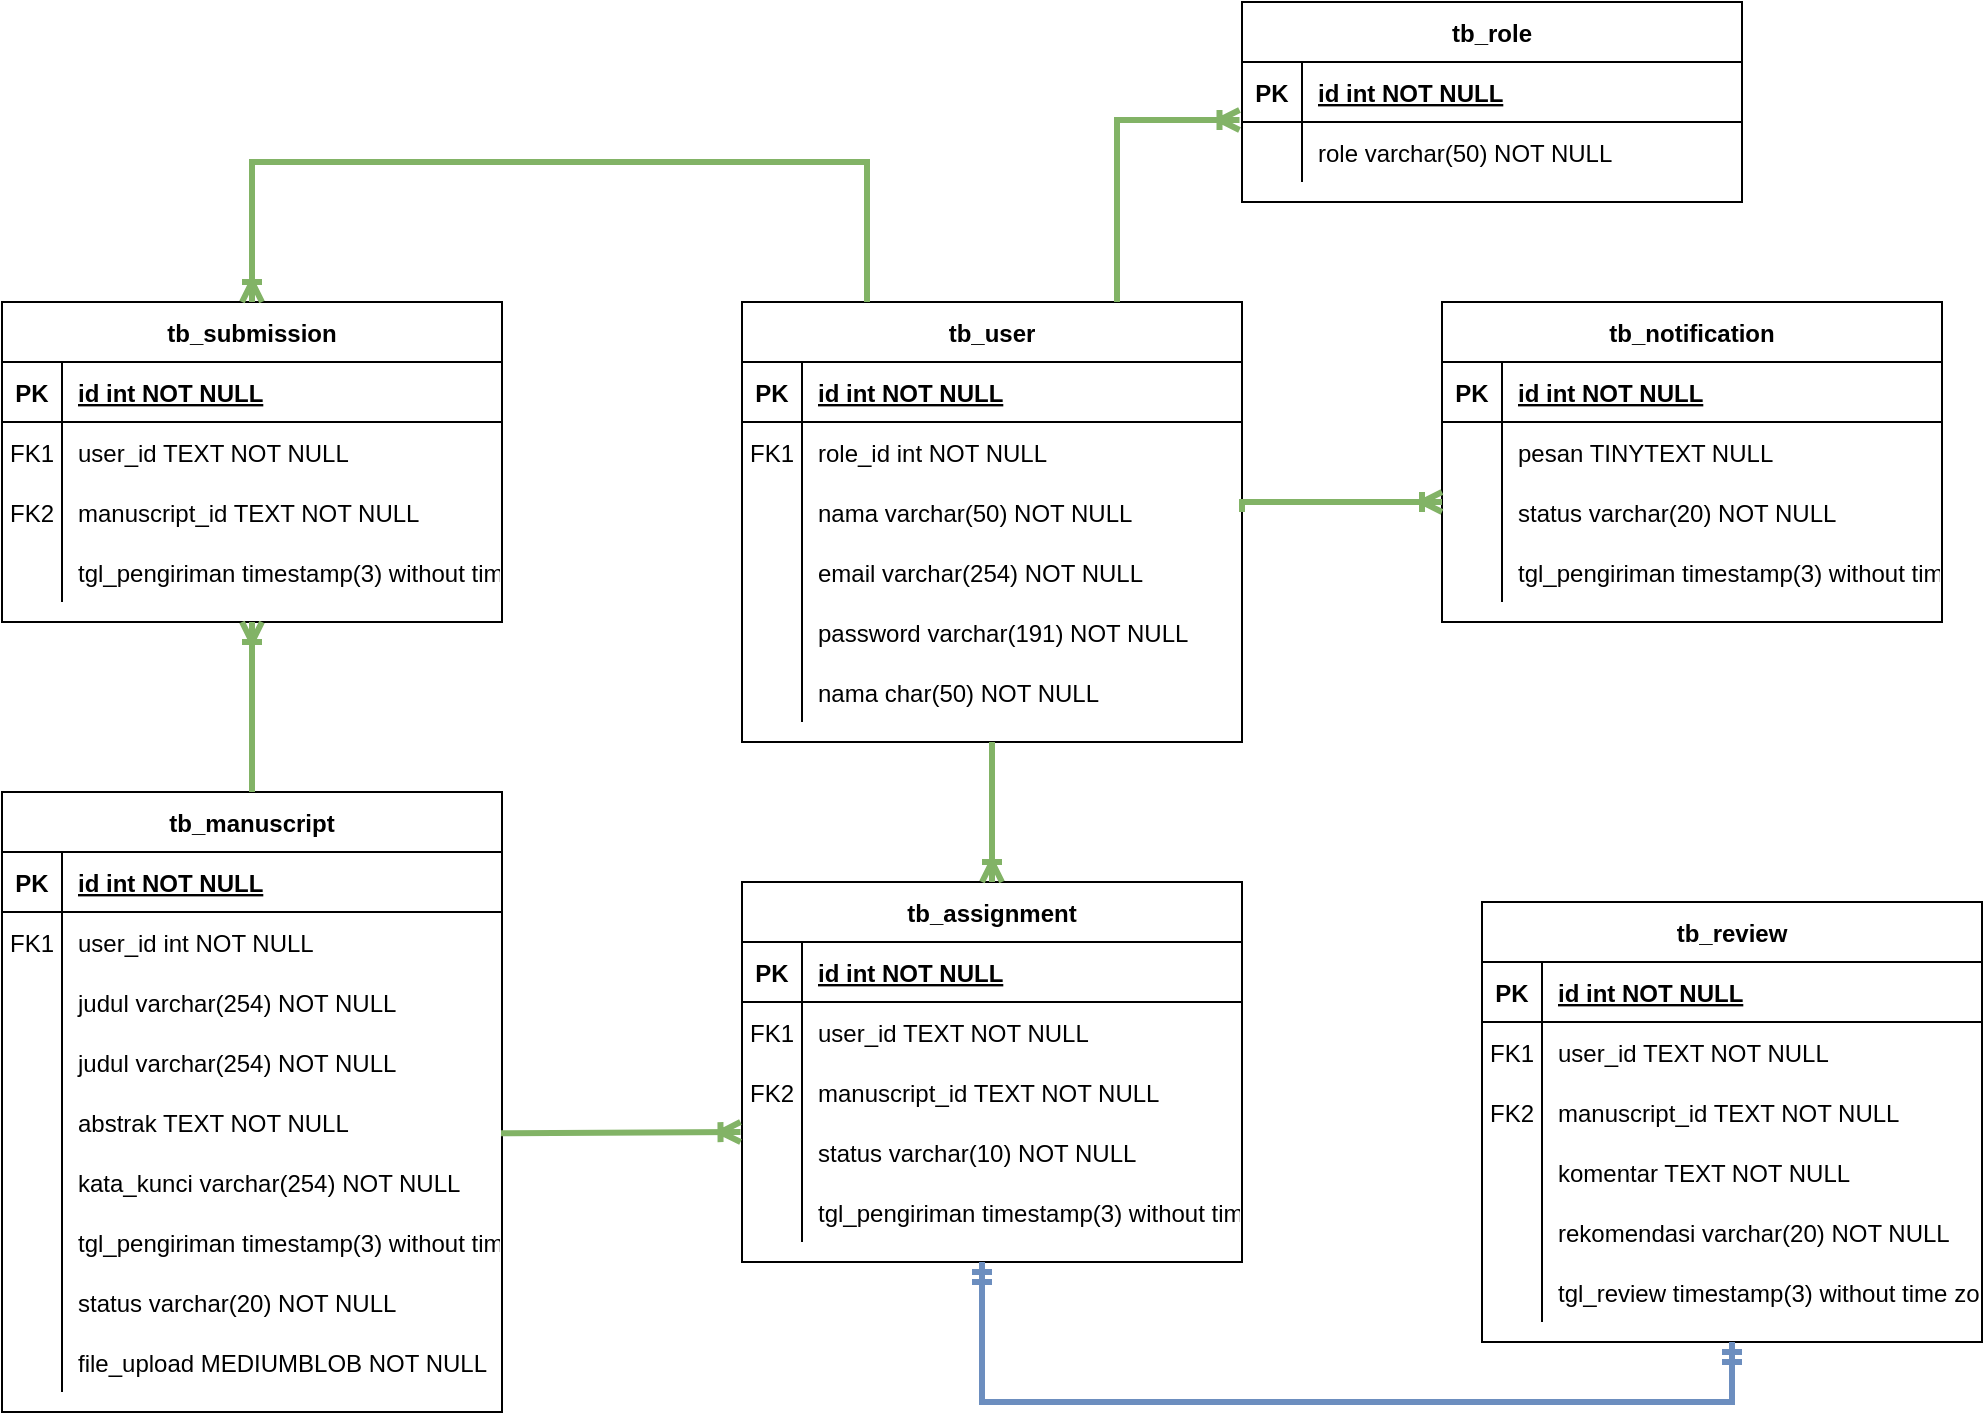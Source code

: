 <mxfile version="24.7.17">
  <diagram id="R2lEEEUBdFMjLlhIrx00" name="Page-1">
    <mxGraphModel dx="3054" dy="1826" grid="1" gridSize="10" guides="1" tooltips="1" connect="1" arrows="1" fold="1" page="1" pageScale="1" pageWidth="850" pageHeight="1100" math="0" shadow="0" extFonts="Permanent Marker^https://fonts.googleapis.com/css?family=Permanent+Marker">
      <root>
        <mxCell id="0" />
        <mxCell id="1" parent="0" />
        <mxCell id="C-vyLk0tnHw3VtMMgP7b-23" value="tb_user" style="shape=table;startSize=30;container=1;collapsible=1;childLayout=tableLayout;fixedRows=1;rowLines=0;fontStyle=1;align=center;resizeLast=1;" parent="1" vertex="1">
          <mxGeometry x="-820" y="70" width="250" height="220" as="geometry" />
        </mxCell>
        <mxCell id="C-vyLk0tnHw3VtMMgP7b-24" value="" style="shape=partialRectangle;collapsible=0;dropTarget=0;pointerEvents=0;fillColor=none;points=[[0,0.5],[1,0.5]];portConstraint=eastwest;top=0;left=0;right=0;bottom=1;" parent="C-vyLk0tnHw3VtMMgP7b-23" vertex="1">
          <mxGeometry y="30" width="250" height="30" as="geometry" />
        </mxCell>
        <mxCell id="C-vyLk0tnHw3VtMMgP7b-25" value="PK" style="shape=partialRectangle;overflow=hidden;connectable=0;fillColor=none;top=0;left=0;bottom=0;right=0;fontStyle=1;" parent="C-vyLk0tnHw3VtMMgP7b-24" vertex="1">
          <mxGeometry width="30" height="30" as="geometry">
            <mxRectangle width="30" height="30" as="alternateBounds" />
          </mxGeometry>
        </mxCell>
        <mxCell id="C-vyLk0tnHw3VtMMgP7b-26" value="id int NOT NULL " style="shape=partialRectangle;overflow=hidden;connectable=0;fillColor=none;top=0;left=0;bottom=0;right=0;align=left;spacingLeft=6;fontStyle=5;" parent="C-vyLk0tnHw3VtMMgP7b-24" vertex="1">
          <mxGeometry x="30" width="220" height="30" as="geometry">
            <mxRectangle width="220" height="30" as="alternateBounds" />
          </mxGeometry>
        </mxCell>
        <mxCell id="C-vyLk0tnHw3VtMMgP7b-27" value="" style="shape=partialRectangle;collapsible=0;dropTarget=0;pointerEvents=0;fillColor=none;points=[[0,0.5],[1,0.5]];portConstraint=eastwest;top=0;left=0;right=0;bottom=0;" parent="C-vyLk0tnHw3VtMMgP7b-23" vertex="1">
          <mxGeometry y="60" width="250" height="30" as="geometry" />
        </mxCell>
        <mxCell id="C-vyLk0tnHw3VtMMgP7b-28" value="FK1" style="shape=partialRectangle;overflow=hidden;connectable=0;fillColor=none;top=0;left=0;bottom=0;right=0;" parent="C-vyLk0tnHw3VtMMgP7b-27" vertex="1">
          <mxGeometry width="30" height="30" as="geometry">
            <mxRectangle width="30" height="30" as="alternateBounds" />
          </mxGeometry>
        </mxCell>
        <mxCell id="C-vyLk0tnHw3VtMMgP7b-29" value="role_id int NOT NULL" style="shape=partialRectangle;overflow=hidden;connectable=0;fillColor=none;top=0;left=0;bottom=0;right=0;align=left;spacingLeft=6;" parent="C-vyLk0tnHw3VtMMgP7b-27" vertex="1">
          <mxGeometry x="30" width="220" height="30" as="geometry">
            <mxRectangle width="220" height="30" as="alternateBounds" />
          </mxGeometry>
        </mxCell>
        <mxCell id="4f11GY_G_bnIZeJSzCZG-140" value="" style="shape=partialRectangle;collapsible=0;dropTarget=0;pointerEvents=0;fillColor=none;points=[[0,0.5],[1,0.5]];portConstraint=eastwest;top=0;left=0;right=0;bottom=0;" vertex="1" parent="C-vyLk0tnHw3VtMMgP7b-23">
          <mxGeometry y="90" width="250" height="30" as="geometry" />
        </mxCell>
        <mxCell id="4f11GY_G_bnIZeJSzCZG-141" value="" style="shape=partialRectangle;overflow=hidden;connectable=0;fillColor=none;top=0;left=0;bottom=0;right=0;" vertex="1" parent="4f11GY_G_bnIZeJSzCZG-140">
          <mxGeometry width="30" height="30" as="geometry">
            <mxRectangle width="30" height="30" as="alternateBounds" />
          </mxGeometry>
        </mxCell>
        <mxCell id="4f11GY_G_bnIZeJSzCZG-142" value="nama varchar(50) NOT NULL" style="shape=partialRectangle;overflow=hidden;connectable=0;fillColor=none;top=0;left=0;bottom=0;right=0;align=left;spacingLeft=6;" vertex="1" parent="4f11GY_G_bnIZeJSzCZG-140">
          <mxGeometry x="30" width="220" height="30" as="geometry">
            <mxRectangle width="220" height="30" as="alternateBounds" />
          </mxGeometry>
        </mxCell>
        <mxCell id="4f11GY_G_bnIZeJSzCZG-1" value="" style="shape=partialRectangle;collapsible=0;dropTarget=0;pointerEvents=0;fillColor=none;points=[[0,0.5],[1,0.5]];portConstraint=eastwest;top=0;left=0;right=0;bottom=0;" vertex="1" parent="C-vyLk0tnHw3VtMMgP7b-23">
          <mxGeometry y="120" width="250" height="30" as="geometry" />
        </mxCell>
        <mxCell id="4f11GY_G_bnIZeJSzCZG-2" value="" style="shape=partialRectangle;overflow=hidden;connectable=0;fillColor=none;top=0;left=0;bottom=0;right=0;" vertex="1" parent="4f11GY_G_bnIZeJSzCZG-1">
          <mxGeometry width="30" height="30" as="geometry">
            <mxRectangle width="30" height="30" as="alternateBounds" />
          </mxGeometry>
        </mxCell>
        <mxCell id="4f11GY_G_bnIZeJSzCZG-3" value="email varchar(254) NOT NULL" style="shape=partialRectangle;overflow=hidden;connectable=0;fillColor=none;top=0;left=0;bottom=0;right=0;align=left;spacingLeft=6;" vertex="1" parent="4f11GY_G_bnIZeJSzCZG-1">
          <mxGeometry x="30" width="220" height="30" as="geometry">
            <mxRectangle width="220" height="30" as="alternateBounds" />
          </mxGeometry>
        </mxCell>
        <mxCell id="4f11GY_G_bnIZeJSzCZG-4" value="" style="shape=partialRectangle;collapsible=0;dropTarget=0;pointerEvents=0;fillColor=none;points=[[0,0.5],[1,0.5]];portConstraint=eastwest;top=0;left=0;right=0;bottom=0;" vertex="1" parent="C-vyLk0tnHw3VtMMgP7b-23">
          <mxGeometry y="150" width="250" height="30" as="geometry" />
        </mxCell>
        <mxCell id="4f11GY_G_bnIZeJSzCZG-5" value="" style="shape=partialRectangle;overflow=hidden;connectable=0;fillColor=none;top=0;left=0;bottom=0;right=0;" vertex="1" parent="4f11GY_G_bnIZeJSzCZG-4">
          <mxGeometry width="30" height="30" as="geometry">
            <mxRectangle width="30" height="30" as="alternateBounds" />
          </mxGeometry>
        </mxCell>
        <mxCell id="4f11GY_G_bnIZeJSzCZG-6" value="password varchar(191) NOT NULL" style="shape=partialRectangle;overflow=hidden;connectable=0;fillColor=none;top=0;left=0;bottom=0;right=0;align=left;spacingLeft=6;" vertex="1" parent="4f11GY_G_bnIZeJSzCZG-4">
          <mxGeometry x="30" width="220" height="30" as="geometry">
            <mxRectangle width="220" height="30" as="alternateBounds" />
          </mxGeometry>
        </mxCell>
        <mxCell id="4f11GY_G_bnIZeJSzCZG-7" value="" style="shape=partialRectangle;collapsible=0;dropTarget=0;pointerEvents=0;fillColor=none;points=[[0,0.5],[1,0.5]];portConstraint=eastwest;top=0;left=0;right=0;bottom=0;" vertex="1" parent="C-vyLk0tnHw3VtMMgP7b-23">
          <mxGeometry y="180" width="250" height="30" as="geometry" />
        </mxCell>
        <mxCell id="4f11GY_G_bnIZeJSzCZG-8" value="" style="shape=partialRectangle;overflow=hidden;connectable=0;fillColor=none;top=0;left=0;bottom=0;right=0;" vertex="1" parent="4f11GY_G_bnIZeJSzCZG-7">
          <mxGeometry width="30" height="30" as="geometry">
            <mxRectangle width="30" height="30" as="alternateBounds" />
          </mxGeometry>
        </mxCell>
        <mxCell id="4f11GY_G_bnIZeJSzCZG-9" value="nama char(50) NOT NULL" style="shape=partialRectangle;overflow=hidden;connectable=0;fillColor=none;top=0;left=0;bottom=0;right=0;align=left;spacingLeft=6;" vertex="1" parent="4f11GY_G_bnIZeJSzCZG-7">
          <mxGeometry x="30" width="220" height="30" as="geometry">
            <mxRectangle width="220" height="30" as="alternateBounds" />
          </mxGeometry>
        </mxCell>
        <mxCell id="4f11GY_G_bnIZeJSzCZG-10" value="tb_manuscript" style="shape=table;startSize=30;container=1;collapsible=1;childLayout=tableLayout;fixedRows=1;rowLines=0;fontStyle=1;align=center;resizeLast=1;" vertex="1" parent="1">
          <mxGeometry x="-1190" y="315" width="250" height="310" as="geometry" />
        </mxCell>
        <mxCell id="4f11GY_G_bnIZeJSzCZG-11" value="" style="shape=partialRectangle;collapsible=0;dropTarget=0;pointerEvents=0;fillColor=none;points=[[0,0.5],[1,0.5]];portConstraint=eastwest;top=0;left=0;right=0;bottom=1;" vertex="1" parent="4f11GY_G_bnIZeJSzCZG-10">
          <mxGeometry y="30" width="250" height="30" as="geometry" />
        </mxCell>
        <mxCell id="4f11GY_G_bnIZeJSzCZG-12" value="PK" style="shape=partialRectangle;overflow=hidden;connectable=0;fillColor=none;top=0;left=0;bottom=0;right=0;fontStyle=1;" vertex="1" parent="4f11GY_G_bnIZeJSzCZG-11">
          <mxGeometry width="30" height="30" as="geometry">
            <mxRectangle width="30" height="30" as="alternateBounds" />
          </mxGeometry>
        </mxCell>
        <mxCell id="4f11GY_G_bnIZeJSzCZG-13" value="id int NOT NULL " style="shape=partialRectangle;overflow=hidden;connectable=0;fillColor=none;top=0;left=0;bottom=0;right=0;align=left;spacingLeft=6;fontStyle=5;" vertex="1" parent="4f11GY_G_bnIZeJSzCZG-11">
          <mxGeometry x="30" width="220" height="30" as="geometry">
            <mxRectangle width="220" height="30" as="alternateBounds" />
          </mxGeometry>
        </mxCell>
        <mxCell id="4f11GY_G_bnIZeJSzCZG-14" value="" style="shape=partialRectangle;collapsible=0;dropTarget=0;pointerEvents=0;fillColor=none;points=[[0,0.5],[1,0.5]];portConstraint=eastwest;top=0;left=0;right=0;bottom=0;" vertex="1" parent="4f11GY_G_bnIZeJSzCZG-10">
          <mxGeometry y="60" width="250" height="30" as="geometry" />
        </mxCell>
        <mxCell id="4f11GY_G_bnIZeJSzCZG-15" value="FK1" style="shape=partialRectangle;overflow=hidden;connectable=0;fillColor=none;top=0;left=0;bottom=0;right=0;" vertex="1" parent="4f11GY_G_bnIZeJSzCZG-14">
          <mxGeometry width="30" height="30" as="geometry">
            <mxRectangle width="30" height="30" as="alternateBounds" />
          </mxGeometry>
        </mxCell>
        <mxCell id="4f11GY_G_bnIZeJSzCZG-16" value="user_id int NOT NULL" style="shape=partialRectangle;overflow=hidden;connectable=0;fillColor=none;top=0;left=0;bottom=0;right=0;align=left;spacingLeft=6;" vertex="1" parent="4f11GY_G_bnIZeJSzCZG-14">
          <mxGeometry x="30" width="220" height="30" as="geometry">
            <mxRectangle width="220" height="30" as="alternateBounds" />
          </mxGeometry>
        </mxCell>
        <mxCell id="4f11GY_G_bnIZeJSzCZG-137" value="" style="shape=partialRectangle;collapsible=0;dropTarget=0;pointerEvents=0;fillColor=none;points=[[0,0.5],[1,0.5]];portConstraint=eastwest;top=0;left=0;right=0;bottom=0;" vertex="1" parent="4f11GY_G_bnIZeJSzCZG-10">
          <mxGeometry y="90" width="250" height="30" as="geometry" />
        </mxCell>
        <mxCell id="4f11GY_G_bnIZeJSzCZG-138" value="" style="shape=partialRectangle;overflow=hidden;connectable=0;fillColor=none;top=0;left=0;bottom=0;right=0;" vertex="1" parent="4f11GY_G_bnIZeJSzCZG-137">
          <mxGeometry width="30" height="30" as="geometry">
            <mxRectangle width="30" height="30" as="alternateBounds" />
          </mxGeometry>
        </mxCell>
        <mxCell id="4f11GY_G_bnIZeJSzCZG-139" value="judul varchar(254) NOT NULL" style="shape=partialRectangle;overflow=hidden;connectable=0;fillColor=none;top=0;left=0;bottom=0;right=0;align=left;spacingLeft=6;" vertex="1" parent="4f11GY_G_bnIZeJSzCZG-137">
          <mxGeometry x="30" width="220" height="30" as="geometry">
            <mxRectangle width="220" height="30" as="alternateBounds" />
          </mxGeometry>
        </mxCell>
        <mxCell id="4f11GY_G_bnIZeJSzCZG-134" value="" style="shape=partialRectangle;collapsible=0;dropTarget=0;pointerEvents=0;fillColor=none;points=[[0,0.5],[1,0.5]];portConstraint=eastwest;top=0;left=0;right=0;bottom=0;" vertex="1" parent="4f11GY_G_bnIZeJSzCZG-10">
          <mxGeometry y="120" width="250" height="30" as="geometry" />
        </mxCell>
        <mxCell id="4f11GY_G_bnIZeJSzCZG-135" value="" style="shape=partialRectangle;overflow=hidden;connectable=0;fillColor=none;top=0;left=0;bottom=0;right=0;" vertex="1" parent="4f11GY_G_bnIZeJSzCZG-134">
          <mxGeometry width="30" height="30" as="geometry">
            <mxRectangle width="30" height="30" as="alternateBounds" />
          </mxGeometry>
        </mxCell>
        <mxCell id="4f11GY_G_bnIZeJSzCZG-136" value="judul varchar(254) NOT NULL" style="shape=partialRectangle;overflow=hidden;connectable=0;fillColor=none;top=0;left=0;bottom=0;right=0;align=left;spacingLeft=6;" vertex="1" parent="4f11GY_G_bnIZeJSzCZG-134">
          <mxGeometry x="30" width="220" height="30" as="geometry">
            <mxRectangle width="220" height="30" as="alternateBounds" />
          </mxGeometry>
        </mxCell>
        <mxCell id="4f11GY_G_bnIZeJSzCZG-17" value="" style="shape=partialRectangle;collapsible=0;dropTarget=0;pointerEvents=0;fillColor=none;points=[[0,0.5],[1,0.5]];portConstraint=eastwest;top=0;left=0;right=0;bottom=0;" vertex="1" parent="4f11GY_G_bnIZeJSzCZG-10">
          <mxGeometry y="150" width="250" height="30" as="geometry" />
        </mxCell>
        <mxCell id="4f11GY_G_bnIZeJSzCZG-18" value="" style="shape=partialRectangle;overflow=hidden;connectable=0;fillColor=none;top=0;left=0;bottom=0;right=0;" vertex="1" parent="4f11GY_G_bnIZeJSzCZG-17">
          <mxGeometry width="30" height="30" as="geometry">
            <mxRectangle width="30" height="30" as="alternateBounds" />
          </mxGeometry>
        </mxCell>
        <mxCell id="4f11GY_G_bnIZeJSzCZG-19" value="abstrak TEXT NOT NULL" style="shape=partialRectangle;overflow=hidden;connectable=0;fillColor=none;top=0;left=0;bottom=0;right=0;align=left;spacingLeft=6;" vertex="1" parent="4f11GY_G_bnIZeJSzCZG-17">
          <mxGeometry x="30" width="220" height="30" as="geometry">
            <mxRectangle width="220" height="30" as="alternateBounds" />
          </mxGeometry>
        </mxCell>
        <mxCell id="4f11GY_G_bnIZeJSzCZG-20" value="" style="shape=partialRectangle;collapsible=0;dropTarget=0;pointerEvents=0;fillColor=none;points=[[0,0.5],[1,0.5]];portConstraint=eastwest;top=0;left=0;right=0;bottom=0;" vertex="1" parent="4f11GY_G_bnIZeJSzCZG-10">
          <mxGeometry y="180" width="250" height="30" as="geometry" />
        </mxCell>
        <mxCell id="4f11GY_G_bnIZeJSzCZG-21" value="" style="shape=partialRectangle;overflow=hidden;connectable=0;fillColor=none;top=0;left=0;bottom=0;right=0;" vertex="1" parent="4f11GY_G_bnIZeJSzCZG-20">
          <mxGeometry width="30" height="30" as="geometry">
            <mxRectangle width="30" height="30" as="alternateBounds" />
          </mxGeometry>
        </mxCell>
        <mxCell id="4f11GY_G_bnIZeJSzCZG-22" value="kata_kunci varchar(254) NOT NULL" style="shape=partialRectangle;overflow=hidden;connectable=0;fillColor=none;top=0;left=0;bottom=0;right=0;align=left;spacingLeft=6;" vertex="1" parent="4f11GY_G_bnIZeJSzCZG-20">
          <mxGeometry x="30" width="220" height="30" as="geometry">
            <mxRectangle width="220" height="30" as="alternateBounds" />
          </mxGeometry>
        </mxCell>
        <mxCell id="4f11GY_G_bnIZeJSzCZG-23" value="" style="shape=partialRectangle;collapsible=0;dropTarget=0;pointerEvents=0;fillColor=none;points=[[0,0.5],[1,0.5]];portConstraint=eastwest;top=0;left=0;right=0;bottom=0;" vertex="1" parent="4f11GY_G_bnIZeJSzCZG-10">
          <mxGeometry y="210" width="250" height="30" as="geometry" />
        </mxCell>
        <mxCell id="4f11GY_G_bnIZeJSzCZG-24" value="" style="shape=partialRectangle;overflow=hidden;connectable=0;fillColor=none;top=0;left=0;bottom=0;right=0;" vertex="1" parent="4f11GY_G_bnIZeJSzCZG-23">
          <mxGeometry width="30" height="30" as="geometry">
            <mxRectangle width="30" height="30" as="alternateBounds" />
          </mxGeometry>
        </mxCell>
        <mxCell id="4f11GY_G_bnIZeJSzCZG-25" value="tgl_pengiriman timestamp(3) without time zone DEFAULT CURRENT_TIMESTAMP NOT NULL" style="shape=partialRectangle;overflow=hidden;connectable=0;fillColor=none;top=0;left=0;bottom=0;right=0;align=left;spacingLeft=6;" vertex="1" parent="4f11GY_G_bnIZeJSzCZG-23">
          <mxGeometry x="30" width="220" height="30" as="geometry">
            <mxRectangle width="220" height="30" as="alternateBounds" />
          </mxGeometry>
        </mxCell>
        <mxCell id="4f11GY_G_bnIZeJSzCZG-26" value="" style="shape=partialRectangle;collapsible=0;dropTarget=0;pointerEvents=0;fillColor=none;points=[[0,0.5],[1,0.5]];portConstraint=eastwest;top=0;left=0;right=0;bottom=0;" vertex="1" parent="4f11GY_G_bnIZeJSzCZG-10">
          <mxGeometry y="240" width="250" height="30" as="geometry" />
        </mxCell>
        <mxCell id="4f11GY_G_bnIZeJSzCZG-27" value="" style="shape=partialRectangle;overflow=hidden;connectable=0;fillColor=none;top=0;left=0;bottom=0;right=0;" vertex="1" parent="4f11GY_G_bnIZeJSzCZG-26">
          <mxGeometry width="30" height="30" as="geometry">
            <mxRectangle width="30" height="30" as="alternateBounds" />
          </mxGeometry>
        </mxCell>
        <mxCell id="4f11GY_G_bnIZeJSzCZG-28" value="status varchar(20) NOT NULL" style="shape=partialRectangle;overflow=hidden;connectable=0;fillColor=none;top=0;left=0;bottom=0;right=0;align=left;spacingLeft=6;" vertex="1" parent="4f11GY_G_bnIZeJSzCZG-26">
          <mxGeometry x="30" width="220" height="30" as="geometry">
            <mxRectangle width="220" height="30" as="alternateBounds" />
          </mxGeometry>
        </mxCell>
        <mxCell id="4f11GY_G_bnIZeJSzCZG-29" value="" style="shape=partialRectangle;collapsible=0;dropTarget=0;pointerEvents=0;fillColor=none;points=[[0,0.5],[1,0.5]];portConstraint=eastwest;top=0;left=0;right=0;bottom=0;" vertex="1" parent="4f11GY_G_bnIZeJSzCZG-10">
          <mxGeometry y="270" width="250" height="30" as="geometry" />
        </mxCell>
        <mxCell id="4f11GY_G_bnIZeJSzCZG-30" value="" style="shape=partialRectangle;overflow=hidden;connectable=0;fillColor=none;top=0;left=0;bottom=0;right=0;" vertex="1" parent="4f11GY_G_bnIZeJSzCZG-29">
          <mxGeometry width="30" height="30" as="geometry">
            <mxRectangle width="30" height="30" as="alternateBounds" />
          </mxGeometry>
        </mxCell>
        <mxCell id="4f11GY_G_bnIZeJSzCZG-31" value="file_upload MEDIUMBLOB NOT NULL" style="shape=partialRectangle;overflow=hidden;connectable=0;fillColor=none;top=0;left=0;bottom=0;right=0;align=left;spacingLeft=6;" vertex="1" parent="4f11GY_G_bnIZeJSzCZG-29">
          <mxGeometry x="30" width="220" height="30" as="geometry">
            <mxRectangle width="220" height="30" as="alternateBounds" />
          </mxGeometry>
        </mxCell>
        <mxCell id="4f11GY_G_bnIZeJSzCZG-32" value="tb_review" style="shape=table;startSize=30;container=1;collapsible=1;childLayout=tableLayout;fixedRows=1;rowLines=0;fontStyle=1;align=center;resizeLast=1;" vertex="1" parent="1">
          <mxGeometry x="-450" y="370" width="250" height="220" as="geometry" />
        </mxCell>
        <mxCell id="4f11GY_G_bnIZeJSzCZG-33" value="" style="shape=partialRectangle;collapsible=0;dropTarget=0;pointerEvents=0;fillColor=none;points=[[0,0.5],[1,0.5]];portConstraint=eastwest;top=0;left=0;right=0;bottom=1;" vertex="1" parent="4f11GY_G_bnIZeJSzCZG-32">
          <mxGeometry y="30" width="250" height="30" as="geometry" />
        </mxCell>
        <mxCell id="4f11GY_G_bnIZeJSzCZG-34" value="PK" style="shape=partialRectangle;overflow=hidden;connectable=0;fillColor=none;top=0;left=0;bottom=0;right=0;fontStyle=1;" vertex="1" parent="4f11GY_G_bnIZeJSzCZG-33">
          <mxGeometry width="30" height="30" as="geometry">
            <mxRectangle width="30" height="30" as="alternateBounds" />
          </mxGeometry>
        </mxCell>
        <mxCell id="4f11GY_G_bnIZeJSzCZG-35" value="id int NOT NULL " style="shape=partialRectangle;overflow=hidden;connectable=0;fillColor=none;top=0;left=0;bottom=0;right=0;align=left;spacingLeft=6;fontStyle=5;" vertex="1" parent="4f11GY_G_bnIZeJSzCZG-33">
          <mxGeometry x="30" width="220" height="30" as="geometry">
            <mxRectangle width="220" height="30" as="alternateBounds" />
          </mxGeometry>
        </mxCell>
        <mxCell id="4f11GY_G_bnIZeJSzCZG-36" value="" style="shape=partialRectangle;collapsible=0;dropTarget=0;pointerEvents=0;fillColor=none;points=[[0,0.5],[1,0.5]];portConstraint=eastwest;top=0;left=0;right=0;bottom=0;" vertex="1" parent="4f11GY_G_bnIZeJSzCZG-32">
          <mxGeometry y="60" width="250" height="30" as="geometry" />
        </mxCell>
        <mxCell id="4f11GY_G_bnIZeJSzCZG-37" value="FK1" style="shape=partialRectangle;overflow=hidden;connectable=0;fillColor=none;top=0;left=0;bottom=0;right=0;" vertex="1" parent="4f11GY_G_bnIZeJSzCZG-36">
          <mxGeometry width="30" height="30" as="geometry">
            <mxRectangle width="30" height="30" as="alternateBounds" />
          </mxGeometry>
        </mxCell>
        <mxCell id="4f11GY_G_bnIZeJSzCZG-38" value="user_id TEXT NOT NULL" style="shape=partialRectangle;overflow=hidden;connectable=0;fillColor=none;top=0;left=0;bottom=0;right=0;align=left;spacingLeft=6;" vertex="1" parent="4f11GY_G_bnIZeJSzCZG-36">
          <mxGeometry x="30" width="220" height="30" as="geometry">
            <mxRectangle width="220" height="30" as="alternateBounds" />
          </mxGeometry>
        </mxCell>
        <mxCell id="4f11GY_G_bnIZeJSzCZG-143" value="" style="shape=partialRectangle;collapsible=0;dropTarget=0;pointerEvents=0;fillColor=none;points=[[0,0.5],[1,0.5]];portConstraint=eastwest;top=0;left=0;right=0;bottom=0;" vertex="1" parent="4f11GY_G_bnIZeJSzCZG-32">
          <mxGeometry y="90" width="250" height="30" as="geometry" />
        </mxCell>
        <mxCell id="4f11GY_G_bnIZeJSzCZG-144" value="FK2" style="shape=partialRectangle;overflow=hidden;connectable=0;fillColor=none;top=0;left=0;bottom=0;right=0;" vertex="1" parent="4f11GY_G_bnIZeJSzCZG-143">
          <mxGeometry width="30" height="30" as="geometry">
            <mxRectangle width="30" height="30" as="alternateBounds" />
          </mxGeometry>
        </mxCell>
        <mxCell id="4f11GY_G_bnIZeJSzCZG-145" value="manuscript_id TEXT NOT NULL" style="shape=partialRectangle;overflow=hidden;connectable=0;fillColor=none;top=0;left=0;bottom=0;right=0;align=left;spacingLeft=6;" vertex="1" parent="4f11GY_G_bnIZeJSzCZG-143">
          <mxGeometry x="30" width="220" height="30" as="geometry">
            <mxRectangle width="220" height="30" as="alternateBounds" />
          </mxGeometry>
        </mxCell>
        <mxCell id="4f11GY_G_bnIZeJSzCZG-146" value="" style="shape=partialRectangle;collapsible=0;dropTarget=0;pointerEvents=0;fillColor=none;points=[[0,0.5],[1,0.5]];portConstraint=eastwest;top=0;left=0;right=0;bottom=0;" vertex="1" parent="4f11GY_G_bnIZeJSzCZG-32">
          <mxGeometry y="120" width="250" height="30" as="geometry" />
        </mxCell>
        <mxCell id="4f11GY_G_bnIZeJSzCZG-147" value="" style="shape=partialRectangle;overflow=hidden;connectable=0;fillColor=none;top=0;left=0;bottom=0;right=0;" vertex="1" parent="4f11GY_G_bnIZeJSzCZG-146">
          <mxGeometry width="30" height="30" as="geometry">
            <mxRectangle width="30" height="30" as="alternateBounds" />
          </mxGeometry>
        </mxCell>
        <mxCell id="4f11GY_G_bnIZeJSzCZG-148" value="komentar TEXT NOT NULL" style="shape=partialRectangle;overflow=hidden;connectable=0;fillColor=none;top=0;left=0;bottom=0;right=0;align=left;spacingLeft=6;" vertex="1" parent="4f11GY_G_bnIZeJSzCZG-146">
          <mxGeometry x="30" width="220" height="30" as="geometry">
            <mxRectangle width="220" height="30" as="alternateBounds" />
          </mxGeometry>
        </mxCell>
        <mxCell id="4f11GY_G_bnIZeJSzCZG-39" value="" style="shape=partialRectangle;collapsible=0;dropTarget=0;pointerEvents=0;fillColor=none;points=[[0,0.5],[1,0.5]];portConstraint=eastwest;top=0;left=0;right=0;bottom=0;" vertex="1" parent="4f11GY_G_bnIZeJSzCZG-32">
          <mxGeometry y="150" width="250" height="30" as="geometry" />
        </mxCell>
        <mxCell id="4f11GY_G_bnIZeJSzCZG-40" value="" style="shape=partialRectangle;overflow=hidden;connectable=0;fillColor=none;top=0;left=0;bottom=0;right=0;" vertex="1" parent="4f11GY_G_bnIZeJSzCZG-39">
          <mxGeometry width="30" height="30" as="geometry">
            <mxRectangle width="30" height="30" as="alternateBounds" />
          </mxGeometry>
        </mxCell>
        <mxCell id="4f11GY_G_bnIZeJSzCZG-41" value="rekomendasi varchar(20) NOT NULL" style="shape=partialRectangle;overflow=hidden;connectable=0;fillColor=none;top=0;left=0;bottom=0;right=0;align=left;spacingLeft=6;" vertex="1" parent="4f11GY_G_bnIZeJSzCZG-39">
          <mxGeometry x="30" width="220" height="30" as="geometry">
            <mxRectangle width="220" height="30" as="alternateBounds" />
          </mxGeometry>
        </mxCell>
        <mxCell id="4f11GY_G_bnIZeJSzCZG-42" value="" style="shape=partialRectangle;collapsible=0;dropTarget=0;pointerEvents=0;fillColor=none;points=[[0,0.5],[1,0.5]];portConstraint=eastwest;top=0;left=0;right=0;bottom=0;" vertex="1" parent="4f11GY_G_bnIZeJSzCZG-32">
          <mxGeometry y="180" width="250" height="30" as="geometry" />
        </mxCell>
        <mxCell id="4f11GY_G_bnIZeJSzCZG-43" value="" style="shape=partialRectangle;overflow=hidden;connectable=0;fillColor=none;top=0;left=0;bottom=0;right=0;" vertex="1" parent="4f11GY_G_bnIZeJSzCZG-42">
          <mxGeometry width="30" height="30" as="geometry">
            <mxRectangle width="30" height="30" as="alternateBounds" />
          </mxGeometry>
        </mxCell>
        <mxCell id="4f11GY_G_bnIZeJSzCZG-44" value="tgl_review timestamp(3) without time zone DEFAULT CURRENT_TIMESTAMP NOT NULL" style="shape=partialRectangle;overflow=hidden;connectable=0;fillColor=none;top=0;left=0;bottom=0;right=0;align=left;spacingLeft=6;" vertex="1" parent="4f11GY_G_bnIZeJSzCZG-42">
          <mxGeometry x="30" width="220" height="30" as="geometry">
            <mxRectangle width="220" height="30" as="alternateBounds" />
          </mxGeometry>
        </mxCell>
        <mxCell id="4f11GY_G_bnIZeJSzCZG-61" value="tb_role" style="shape=table;startSize=30;container=1;collapsible=1;childLayout=tableLayout;fixedRows=1;rowLines=0;fontStyle=1;align=center;resizeLast=1;" vertex="1" parent="1">
          <mxGeometry x="-570" y="-80" width="250" height="100" as="geometry" />
        </mxCell>
        <mxCell id="4f11GY_G_bnIZeJSzCZG-62" value="" style="shape=partialRectangle;collapsible=0;dropTarget=0;pointerEvents=0;fillColor=none;points=[[0,0.5],[1,0.5]];portConstraint=eastwest;top=0;left=0;right=0;bottom=1;" vertex="1" parent="4f11GY_G_bnIZeJSzCZG-61">
          <mxGeometry y="30" width="250" height="30" as="geometry" />
        </mxCell>
        <mxCell id="4f11GY_G_bnIZeJSzCZG-63" value="PK" style="shape=partialRectangle;overflow=hidden;connectable=0;fillColor=none;top=0;left=0;bottom=0;right=0;fontStyle=1;" vertex="1" parent="4f11GY_G_bnIZeJSzCZG-62">
          <mxGeometry width="30" height="30" as="geometry">
            <mxRectangle width="30" height="30" as="alternateBounds" />
          </mxGeometry>
        </mxCell>
        <mxCell id="4f11GY_G_bnIZeJSzCZG-64" value="id int NOT NULL " style="shape=partialRectangle;overflow=hidden;connectable=0;fillColor=none;top=0;left=0;bottom=0;right=0;align=left;spacingLeft=6;fontStyle=5;" vertex="1" parent="4f11GY_G_bnIZeJSzCZG-62">
          <mxGeometry x="30" width="220" height="30" as="geometry">
            <mxRectangle width="220" height="30" as="alternateBounds" />
          </mxGeometry>
        </mxCell>
        <mxCell id="4f11GY_G_bnIZeJSzCZG-68" value="" style="shape=partialRectangle;collapsible=0;dropTarget=0;pointerEvents=0;fillColor=none;points=[[0,0.5],[1,0.5]];portConstraint=eastwest;top=0;left=0;right=0;bottom=0;" vertex="1" parent="4f11GY_G_bnIZeJSzCZG-61">
          <mxGeometry y="60" width="250" height="30" as="geometry" />
        </mxCell>
        <mxCell id="4f11GY_G_bnIZeJSzCZG-69" value="" style="shape=partialRectangle;overflow=hidden;connectable=0;fillColor=none;top=0;left=0;bottom=0;right=0;" vertex="1" parent="4f11GY_G_bnIZeJSzCZG-68">
          <mxGeometry width="30" height="30" as="geometry">
            <mxRectangle width="30" height="30" as="alternateBounds" />
          </mxGeometry>
        </mxCell>
        <mxCell id="4f11GY_G_bnIZeJSzCZG-70" value="role varchar(50) NOT NULL" style="shape=partialRectangle;overflow=hidden;connectable=0;fillColor=none;top=0;left=0;bottom=0;right=0;align=left;spacingLeft=6;" vertex="1" parent="4f11GY_G_bnIZeJSzCZG-68">
          <mxGeometry x="30" width="220" height="30" as="geometry">
            <mxRectangle width="220" height="30" as="alternateBounds" />
          </mxGeometry>
        </mxCell>
        <mxCell id="4f11GY_G_bnIZeJSzCZG-71" value="tb_submission" style="shape=table;startSize=30;container=1;collapsible=1;childLayout=tableLayout;fixedRows=1;rowLines=0;fontStyle=1;align=center;resizeLast=1;" vertex="1" parent="1">
          <mxGeometry x="-1190" y="70" width="250" height="160" as="geometry" />
        </mxCell>
        <mxCell id="4f11GY_G_bnIZeJSzCZG-72" value="" style="shape=partialRectangle;collapsible=0;dropTarget=0;pointerEvents=0;fillColor=none;points=[[0,0.5],[1,0.5]];portConstraint=eastwest;top=0;left=0;right=0;bottom=1;" vertex="1" parent="4f11GY_G_bnIZeJSzCZG-71">
          <mxGeometry y="30" width="250" height="30" as="geometry" />
        </mxCell>
        <mxCell id="4f11GY_G_bnIZeJSzCZG-73" value="PK" style="shape=partialRectangle;overflow=hidden;connectable=0;fillColor=none;top=0;left=0;bottom=0;right=0;fontStyle=1;" vertex="1" parent="4f11GY_G_bnIZeJSzCZG-72">
          <mxGeometry width="30" height="30" as="geometry">
            <mxRectangle width="30" height="30" as="alternateBounds" />
          </mxGeometry>
        </mxCell>
        <mxCell id="4f11GY_G_bnIZeJSzCZG-74" value="id int NOT NULL " style="shape=partialRectangle;overflow=hidden;connectable=0;fillColor=none;top=0;left=0;bottom=0;right=0;align=left;spacingLeft=6;fontStyle=5;" vertex="1" parent="4f11GY_G_bnIZeJSzCZG-72">
          <mxGeometry x="30" width="220" height="30" as="geometry">
            <mxRectangle width="220" height="30" as="alternateBounds" />
          </mxGeometry>
        </mxCell>
        <mxCell id="4f11GY_G_bnIZeJSzCZG-75" value="" style="shape=partialRectangle;collapsible=0;dropTarget=0;pointerEvents=0;fillColor=none;points=[[0,0.5],[1,0.5]];portConstraint=eastwest;top=0;left=0;right=0;bottom=0;" vertex="1" parent="4f11GY_G_bnIZeJSzCZG-71">
          <mxGeometry y="60" width="250" height="30" as="geometry" />
        </mxCell>
        <mxCell id="4f11GY_G_bnIZeJSzCZG-76" value="FK1" style="shape=partialRectangle;overflow=hidden;connectable=0;fillColor=none;top=0;left=0;bottom=0;right=0;" vertex="1" parent="4f11GY_G_bnIZeJSzCZG-75">
          <mxGeometry width="30" height="30" as="geometry">
            <mxRectangle width="30" height="30" as="alternateBounds" />
          </mxGeometry>
        </mxCell>
        <mxCell id="4f11GY_G_bnIZeJSzCZG-77" value="user_id TEXT NOT NULL" style="shape=partialRectangle;overflow=hidden;connectable=0;fillColor=none;top=0;left=0;bottom=0;right=0;align=left;spacingLeft=6;" vertex="1" parent="4f11GY_G_bnIZeJSzCZG-75">
          <mxGeometry x="30" width="220" height="30" as="geometry">
            <mxRectangle width="220" height="30" as="alternateBounds" />
          </mxGeometry>
        </mxCell>
        <mxCell id="4f11GY_G_bnIZeJSzCZG-155" value="" style="shape=partialRectangle;collapsible=0;dropTarget=0;pointerEvents=0;fillColor=none;points=[[0,0.5],[1,0.5]];portConstraint=eastwest;top=0;left=0;right=0;bottom=0;" vertex="1" parent="4f11GY_G_bnIZeJSzCZG-71">
          <mxGeometry y="90" width="250" height="30" as="geometry" />
        </mxCell>
        <mxCell id="4f11GY_G_bnIZeJSzCZG-156" value="FK2" style="shape=partialRectangle;overflow=hidden;connectable=0;fillColor=none;top=0;left=0;bottom=0;right=0;" vertex="1" parent="4f11GY_G_bnIZeJSzCZG-155">
          <mxGeometry width="30" height="30" as="geometry">
            <mxRectangle width="30" height="30" as="alternateBounds" />
          </mxGeometry>
        </mxCell>
        <mxCell id="4f11GY_G_bnIZeJSzCZG-157" value="manuscript_id TEXT NOT NULL" style="shape=partialRectangle;overflow=hidden;connectable=0;fillColor=none;top=0;left=0;bottom=0;right=0;align=left;spacingLeft=6;" vertex="1" parent="4f11GY_G_bnIZeJSzCZG-155">
          <mxGeometry x="30" width="220" height="30" as="geometry">
            <mxRectangle width="220" height="30" as="alternateBounds" />
          </mxGeometry>
        </mxCell>
        <mxCell id="4f11GY_G_bnIZeJSzCZG-188" value="" style="shape=partialRectangle;collapsible=0;dropTarget=0;pointerEvents=0;fillColor=none;points=[[0,0.5],[1,0.5]];portConstraint=eastwest;top=0;left=0;right=0;bottom=0;" vertex="1" parent="4f11GY_G_bnIZeJSzCZG-71">
          <mxGeometry y="120" width="250" height="30" as="geometry" />
        </mxCell>
        <mxCell id="4f11GY_G_bnIZeJSzCZG-189" value="" style="shape=partialRectangle;overflow=hidden;connectable=0;fillColor=none;top=0;left=0;bottom=0;right=0;" vertex="1" parent="4f11GY_G_bnIZeJSzCZG-188">
          <mxGeometry width="30" height="30" as="geometry">
            <mxRectangle width="30" height="30" as="alternateBounds" />
          </mxGeometry>
        </mxCell>
        <mxCell id="4f11GY_G_bnIZeJSzCZG-190" value="tgl_pengiriman timestamp(3) without time zone DEFAULT CURRENT_TIMESTAMP NOT NULL" style="shape=partialRectangle;overflow=hidden;connectable=0;fillColor=none;top=0;left=0;bottom=0;right=0;align=left;spacingLeft=6;" vertex="1" parent="4f11GY_G_bnIZeJSzCZG-188">
          <mxGeometry x="30" width="220" height="30" as="geometry">
            <mxRectangle width="220" height="30" as="alternateBounds" />
          </mxGeometry>
        </mxCell>
        <mxCell id="4f11GY_G_bnIZeJSzCZG-78" value="tb_assignment" style="shape=table;startSize=30;container=1;collapsible=1;childLayout=tableLayout;fixedRows=1;rowLines=0;fontStyle=1;align=center;resizeLast=1;" vertex="1" parent="1">
          <mxGeometry x="-820" y="360" width="250" height="190" as="geometry" />
        </mxCell>
        <mxCell id="4f11GY_G_bnIZeJSzCZG-79" value="" style="shape=partialRectangle;collapsible=0;dropTarget=0;pointerEvents=0;fillColor=none;points=[[0,0.5],[1,0.5]];portConstraint=eastwest;top=0;left=0;right=0;bottom=1;" vertex="1" parent="4f11GY_G_bnIZeJSzCZG-78">
          <mxGeometry y="30" width="250" height="30" as="geometry" />
        </mxCell>
        <mxCell id="4f11GY_G_bnIZeJSzCZG-80" value="PK" style="shape=partialRectangle;overflow=hidden;connectable=0;fillColor=none;top=0;left=0;bottom=0;right=0;fontStyle=1;" vertex="1" parent="4f11GY_G_bnIZeJSzCZG-79">
          <mxGeometry width="30" height="30" as="geometry">
            <mxRectangle width="30" height="30" as="alternateBounds" />
          </mxGeometry>
        </mxCell>
        <mxCell id="4f11GY_G_bnIZeJSzCZG-81" value="id int NOT NULL " style="shape=partialRectangle;overflow=hidden;connectable=0;fillColor=none;top=0;left=0;bottom=0;right=0;align=left;spacingLeft=6;fontStyle=5;" vertex="1" parent="4f11GY_G_bnIZeJSzCZG-79">
          <mxGeometry x="30" width="220" height="30" as="geometry">
            <mxRectangle width="220" height="30" as="alternateBounds" />
          </mxGeometry>
        </mxCell>
        <mxCell id="4f11GY_G_bnIZeJSzCZG-82" value="" style="shape=partialRectangle;collapsible=0;dropTarget=0;pointerEvents=0;fillColor=none;points=[[0,0.5],[1,0.5]];portConstraint=eastwest;top=0;left=0;right=0;bottom=0;" vertex="1" parent="4f11GY_G_bnIZeJSzCZG-78">
          <mxGeometry y="60" width="250" height="30" as="geometry" />
        </mxCell>
        <mxCell id="4f11GY_G_bnIZeJSzCZG-83" value="FK1" style="shape=partialRectangle;overflow=hidden;connectable=0;fillColor=none;top=0;left=0;bottom=0;right=0;" vertex="1" parent="4f11GY_G_bnIZeJSzCZG-82">
          <mxGeometry width="30" height="30" as="geometry">
            <mxRectangle width="30" height="30" as="alternateBounds" />
          </mxGeometry>
        </mxCell>
        <mxCell id="4f11GY_G_bnIZeJSzCZG-84" value="user_id TEXT NOT NULL" style="shape=partialRectangle;overflow=hidden;connectable=0;fillColor=none;top=0;left=0;bottom=0;right=0;align=left;spacingLeft=6;" vertex="1" parent="4f11GY_G_bnIZeJSzCZG-82">
          <mxGeometry x="30" width="220" height="30" as="geometry">
            <mxRectangle width="220" height="30" as="alternateBounds" />
          </mxGeometry>
        </mxCell>
        <mxCell id="4f11GY_G_bnIZeJSzCZG-218" value="" style="shape=partialRectangle;collapsible=0;dropTarget=0;pointerEvents=0;fillColor=none;points=[[0,0.5],[1,0.5]];portConstraint=eastwest;top=0;left=0;right=0;bottom=0;" vertex="1" parent="4f11GY_G_bnIZeJSzCZG-78">
          <mxGeometry y="90" width="250" height="30" as="geometry" />
        </mxCell>
        <mxCell id="4f11GY_G_bnIZeJSzCZG-219" value="FK2" style="shape=partialRectangle;overflow=hidden;connectable=0;fillColor=none;top=0;left=0;bottom=0;right=0;" vertex="1" parent="4f11GY_G_bnIZeJSzCZG-218">
          <mxGeometry width="30" height="30" as="geometry">
            <mxRectangle width="30" height="30" as="alternateBounds" />
          </mxGeometry>
        </mxCell>
        <mxCell id="4f11GY_G_bnIZeJSzCZG-220" value="manuscript_id TEXT NOT NULL" style="shape=partialRectangle;overflow=hidden;connectable=0;fillColor=none;top=0;left=0;bottom=0;right=0;align=left;spacingLeft=6;" vertex="1" parent="4f11GY_G_bnIZeJSzCZG-218">
          <mxGeometry x="30" width="220" height="30" as="geometry">
            <mxRectangle width="220" height="30" as="alternateBounds" />
          </mxGeometry>
        </mxCell>
        <mxCell id="4f11GY_G_bnIZeJSzCZG-194" value="" style="shape=partialRectangle;collapsible=0;dropTarget=0;pointerEvents=0;fillColor=none;points=[[0,0.5],[1,0.5]];portConstraint=eastwest;top=0;left=0;right=0;bottom=0;" vertex="1" parent="4f11GY_G_bnIZeJSzCZG-78">
          <mxGeometry y="120" width="250" height="30" as="geometry" />
        </mxCell>
        <mxCell id="4f11GY_G_bnIZeJSzCZG-195" value="" style="shape=partialRectangle;overflow=hidden;connectable=0;fillColor=none;top=0;left=0;bottom=0;right=0;" vertex="1" parent="4f11GY_G_bnIZeJSzCZG-194">
          <mxGeometry width="30" height="30" as="geometry">
            <mxRectangle width="30" height="30" as="alternateBounds" />
          </mxGeometry>
        </mxCell>
        <mxCell id="4f11GY_G_bnIZeJSzCZG-196" value="status varchar(10) NOT NULL" style="shape=partialRectangle;overflow=hidden;connectable=0;fillColor=none;top=0;left=0;bottom=0;right=0;align=left;spacingLeft=6;" vertex="1" parent="4f11GY_G_bnIZeJSzCZG-194">
          <mxGeometry x="30" width="220" height="30" as="geometry">
            <mxRectangle width="220" height="30" as="alternateBounds" />
          </mxGeometry>
        </mxCell>
        <mxCell id="4f11GY_G_bnIZeJSzCZG-92" value="" style="shape=partialRectangle;collapsible=0;dropTarget=0;pointerEvents=0;fillColor=none;points=[[0,0.5],[1,0.5]];portConstraint=eastwest;top=0;left=0;right=0;bottom=0;" vertex="1" parent="4f11GY_G_bnIZeJSzCZG-78">
          <mxGeometry y="150" width="250" height="30" as="geometry" />
        </mxCell>
        <mxCell id="4f11GY_G_bnIZeJSzCZG-93" value="" style="shape=partialRectangle;overflow=hidden;connectable=0;fillColor=none;top=0;left=0;bottom=0;right=0;" vertex="1" parent="4f11GY_G_bnIZeJSzCZG-92">
          <mxGeometry width="30" height="30" as="geometry">
            <mxRectangle width="30" height="30" as="alternateBounds" />
          </mxGeometry>
        </mxCell>
        <mxCell id="4f11GY_G_bnIZeJSzCZG-94" value="tgl_pengiriman timestamp(3) without time zone DEFAULT CURRENT_TIMESTAMP NOT NULL" style="shape=partialRectangle;overflow=hidden;connectable=0;fillColor=none;top=0;left=0;bottom=0;right=0;align=left;spacingLeft=6;" vertex="1" parent="4f11GY_G_bnIZeJSzCZG-92">
          <mxGeometry x="30" width="220" height="30" as="geometry">
            <mxRectangle width="220" height="30" as="alternateBounds" />
          </mxGeometry>
        </mxCell>
        <mxCell id="4f11GY_G_bnIZeJSzCZG-96" value="tb_notification" style="shape=table;startSize=30;container=1;collapsible=1;childLayout=tableLayout;fixedRows=1;rowLines=0;fontStyle=1;align=center;resizeLast=1;" vertex="1" parent="1">
          <mxGeometry x="-470" y="70" width="250" height="160" as="geometry" />
        </mxCell>
        <mxCell id="4f11GY_G_bnIZeJSzCZG-97" value="" style="shape=partialRectangle;collapsible=0;dropTarget=0;pointerEvents=0;fillColor=none;points=[[0,0.5],[1,0.5]];portConstraint=eastwest;top=0;left=0;right=0;bottom=1;" vertex="1" parent="4f11GY_G_bnIZeJSzCZG-96">
          <mxGeometry y="30" width="250" height="30" as="geometry" />
        </mxCell>
        <mxCell id="4f11GY_G_bnIZeJSzCZG-98" value="PK" style="shape=partialRectangle;overflow=hidden;connectable=0;fillColor=none;top=0;left=0;bottom=0;right=0;fontStyle=1;" vertex="1" parent="4f11GY_G_bnIZeJSzCZG-97">
          <mxGeometry width="30" height="30" as="geometry">
            <mxRectangle width="30" height="30" as="alternateBounds" />
          </mxGeometry>
        </mxCell>
        <mxCell id="4f11GY_G_bnIZeJSzCZG-99" value="id int NOT NULL " style="shape=partialRectangle;overflow=hidden;connectable=0;fillColor=none;top=0;left=0;bottom=0;right=0;align=left;spacingLeft=6;fontStyle=5;" vertex="1" parent="4f11GY_G_bnIZeJSzCZG-97">
          <mxGeometry x="30" width="220" height="30" as="geometry">
            <mxRectangle width="220" height="30" as="alternateBounds" />
          </mxGeometry>
        </mxCell>
        <mxCell id="4f11GY_G_bnIZeJSzCZG-100" value="" style="shape=partialRectangle;collapsible=0;dropTarget=0;pointerEvents=0;fillColor=none;points=[[0,0.5],[1,0.5]];portConstraint=eastwest;top=0;left=0;right=0;bottom=0;" vertex="1" parent="4f11GY_G_bnIZeJSzCZG-96">
          <mxGeometry y="60" width="250" height="30" as="geometry" />
        </mxCell>
        <mxCell id="4f11GY_G_bnIZeJSzCZG-101" value="" style="shape=partialRectangle;overflow=hidden;connectable=0;fillColor=none;top=0;left=0;bottom=0;right=0;" vertex="1" parent="4f11GY_G_bnIZeJSzCZG-100">
          <mxGeometry width="30" height="30" as="geometry">
            <mxRectangle width="30" height="30" as="alternateBounds" />
          </mxGeometry>
        </mxCell>
        <mxCell id="4f11GY_G_bnIZeJSzCZG-102" value="pesan TINYTEXT NULL" style="shape=partialRectangle;overflow=hidden;connectable=0;fillColor=none;top=0;left=0;bottom=0;right=0;align=left;spacingLeft=6;" vertex="1" parent="4f11GY_G_bnIZeJSzCZG-100">
          <mxGeometry x="30" width="220" height="30" as="geometry">
            <mxRectangle width="220" height="30" as="alternateBounds" />
          </mxGeometry>
        </mxCell>
        <mxCell id="4f11GY_G_bnIZeJSzCZG-109" value="" style="shape=partialRectangle;collapsible=0;dropTarget=0;pointerEvents=0;fillColor=none;points=[[0,0.5],[1,0.5]];portConstraint=eastwest;top=0;left=0;right=0;bottom=0;" vertex="1" parent="4f11GY_G_bnIZeJSzCZG-96">
          <mxGeometry y="90" width="250" height="30" as="geometry" />
        </mxCell>
        <mxCell id="4f11GY_G_bnIZeJSzCZG-110" value="" style="shape=partialRectangle;overflow=hidden;connectable=0;fillColor=none;top=0;left=0;bottom=0;right=0;" vertex="1" parent="4f11GY_G_bnIZeJSzCZG-109">
          <mxGeometry width="30" height="30" as="geometry">
            <mxRectangle width="30" height="30" as="alternateBounds" />
          </mxGeometry>
        </mxCell>
        <mxCell id="4f11GY_G_bnIZeJSzCZG-111" value="status varchar(20) NOT NULL" style="shape=partialRectangle;overflow=hidden;connectable=0;fillColor=none;top=0;left=0;bottom=0;right=0;align=left;spacingLeft=6;" vertex="1" parent="4f11GY_G_bnIZeJSzCZG-109">
          <mxGeometry x="30" width="220" height="30" as="geometry">
            <mxRectangle width="220" height="30" as="alternateBounds" />
          </mxGeometry>
        </mxCell>
        <mxCell id="4f11GY_G_bnIZeJSzCZG-103" value="" style="shape=partialRectangle;collapsible=0;dropTarget=0;pointerEvents=0;fillColor=none;points=[[0,0.5],[1,0.5]];portConstraint=eastwest;top=0;left=0;right=0;bottom=0;" vertex="1" parent="4f11GY_G_bnIZeJSzCZG-96">
          <mxGeometry y="120" width="250" height="30" as="geometry" />
        </mxCell>
        <mxCell id="4f11GY_G_bnIZeJSzCZG-104" value="" style="shape=partialRectangle;overflow=hidden;connectable=0;fillColor=none;top=0;left=0;bottom=0;right=0;" vertex="1" parent="4f11GY_G_bnIZeJSzCZG-103">
          <mxGeometry width="30" height="30" as="geometry">
            <mxRectangle width="30" height="30" as="alternateBounds" />
          </mxGeometry>
        </mxCell>
        <mxCell id="4f11GY_G_bnIZeJSzCZG-105" value="tgl_pengiriman timestamp(3) without time zone DEFAULT CURRENT_TIMESTAMP NOT NULL" style="shape=partialRectangle;overflow=hidden;connectable=0;fillColor=none;top=0;left=0;bottom=0;right=0;align=left;spacingLeft=6;" vertex="1" parent="4f11GY_G_bnIZeJSzCZG-103">
          <mxGeometry x="30" width="220" height="30" as="geometry">
            <mxRectangle width="220" height="30" as="alternateBounds" />
          </mxGeometry>
        </mxCell>
        <mxCell id="4f11GY_G_bnIZeJSzCZG-207" value="" style="edgeStyle=elbowEdgeStyle;fontSize=12;html=1;endArrow=ERoneToMany;rounded=0;strokeWidth=3;fillColor=#d5e8d4;strokeColor=#82b366;exitX=0.75;exitY=0;exitDx=0;exitDy=0;entryX=-0.005;entryY=-0.04;entryDx=0;entryDy=0;entryPerimeter=0;elbow=vertical;" edge="1" parent="1" source="C-vyLk0tnHw3VtMMgP7b-23" target="4f11GY_G_bnIZeJSzCZG-68">
          <mxGeometry width="100" height="100" relative="1" as="geometry">
            <mxPoint x="-600" y="10" as="sourcePoint" />
            <mxPoint x="-750" y="-30" as="targetPoint" />
            <Array as="points">
              <mxPoint x="-600" y="-21" />
            </Array>
          </mxGeometry>
        </mxCell>
        <mxCell id="4f11GY_G_bnIZeJSzCZG-209" value="" style="fontSize=12;html=1;endArrow=ERoneToMany;rounded=0;strokeWidth=3;fillColor=#d5e8d4;strokeColor=#82b366;exitX=0.25;exitY=0;exitDx=0;exitDy=0;entryX=0.5;entryY=0;entryDx=0;entryDy=0;edgeStyle=elbowEdgeStyle;elbow=vertical;" edge="1" parent="1" source="C-vyLk0tnHw3VtMMgP7b-23" target="4f11GY_G_bnIZeJSzCZG-71">
          <mxGeometry width="100" height="100" relative="1" as="geometry">
            <mxPoint x="-1050" y="431" as="sourcePoint" />
            <mxPoint x="-926" y="340" as="targetPoint" />
            <Array as="points">
              <mxPoint x="-900" />
            </Array>
          </mxGeometry>
        </mxCell>
        <mxCell id="4f11GY_G_bnIZeJSzCZG-211" value="" style="fontSize=12;html=1;endArrow=ERoneToMany;rounded=0;strokeWidth=3;fillColor=#d5e8d4;strokeColor=#82b366;exitX=0.5;exitY=0;exitDx=0;exitDy=0;entryX=0.5;entryY=1;entryDx=0;entryDy=0;edgeStyle=elbowEdgeStyle;elbow=vertical;" edge="1" parent="1" source="4f11GY_G_bnIZeJSzCZG-10" target="4f11GY_G_bnIZeJSzCZG-71">
          <mxGeometry width="100" height="100" relative="1" as="geometry">
            <mxPoint x="-1222" y="315" as="sourcePoint" />
            <mxPoint x="-1530" y="315" as="targetPoint" />
            <Array as="points">
              <mxPoint x="-1100" y="270" />
            </Array>
          </mxGeometry>
        </mxCell>
        <mxCell id="4f11GY_G_bnIZeJSzCZG-212" value="" style="fontSize=12;html=1;endArrow=ERmandOne;startArrow=ERmandOne;rounded=0;elbow=vertical;entryX=0.5;entryY=1;entryDx=0;entryDy=0;edgeStyle=elbowEdgeStyle;fillColor=#dae8fc;strokeColor=#6c8ebf;strokeWidth=3;" edge="1" parent="1" target="4f11GY_G_bnIZeJSzCZG-32">
          <mxGeometry width="100" height="100" relative="1" as="geometry">
            <mxPoint x="-700" y="550" as="sourcePoint" />
            <mxPoint x="-520" y="315" as="targetPoint" />
            <Array as="points">
              <mxPoint x="-490" y="620" />
            </Array>
          </mxGeometry>
        </mxCell>
        <mxCell id="4f11GY_G_bnIZeJSzCZG-215" value="" style="fontSize=12;html=1;endArrow=ERoneToMany;rounded=0;strokeWidth=3;fillColor=#d5e8d4;strokeColor=#82b366;exitX=0.5;exitY=1;exitDx=0;exitDy=0;edgeStyle=elbowEdgeStyle;elbow=vertical;entryX=0.5;entryY=0;entryDx=0;entryDy=0;" edge="1" parent="1" source="C-vyLk0tnHw3VtMMgP7b-23" target="4f11GY_G_bnIZeJSzCZG-78">
          <mxGeometry width="100" height="100" relative="1" as="geometry">
            <mxPoint x="-870" y="375" as="sourcePoint" />
            <mxPoint x="-695" y="350" as="targetPoint" />
            <Array as="points">
              <mxPoint x="-710" y="330" />
            </Array>
          </mxGeometry>
        </mxCell>
        <mxCell id="4f11GY_G_bnIZeJSzCZG-216" value="" style="fontSize=12;html=1;endArrow=ERoneToMany;rounded=0;strokeWidth=3;fillColor=#d5e8d4;strokeColor=#82b366;exitX=1;exitY=0.5;exitDx=0;exitDy=0;edgeStyle=elbowEdgeStyle;elbow=vertical;" edge="1" parent="1" source="4f11GY_G_bnIZeJSzCZG-140">
          <mxGeometry width="100" height="100" relative="1" as="geometry">
            <mxPoint x="-510" y="280" as="sourcePoint" />
            <mxPoint x="-470" y="170" as="targetPoint" />
            <Array as="points">
              <mxPoint x="-510" y="170" />
            </Array>
          </mxGeometry>
        </mxCell>
        <mxCell id="4f11GY_G_bnIZeJSzCZG-217" value="" style="fontSize=12;html=1;endArrow=ERoneToMany;rounded=0;strokeWidth=3;fillColor=#d5e8d4;strokeColor=#82b366;exitX=0.998;exitY=0.688;exitDx=0;exitDy=0;edgeStyle=elbowEdgeStyle;elbow=vertical;exitPerimeter=0;entryX=-0.003;entryY=1.143;entryDx=0;entryDy=0;entryPerimeter=0;" edge="1" parent="1" source="4f11GY_G_bnIZeJSzCZG-17" target="4f11GY_G_bnIZeJSzCZG-218">
          <mxGeometry width="100" height="100" relative="1" as="geometry">
            <mxPoint x="-900" y="420" as="sourcePoint" />
            <mxPoint x="-780" y="570" as="targetPoint" />
            <Array as="points">
              <mxPoint x="-880" y="485" />
            </Array>
          </mxGeometry>
        </mxCell>
      </root>
    </mxGraphModel>
  </diagram>
</mxfile>
